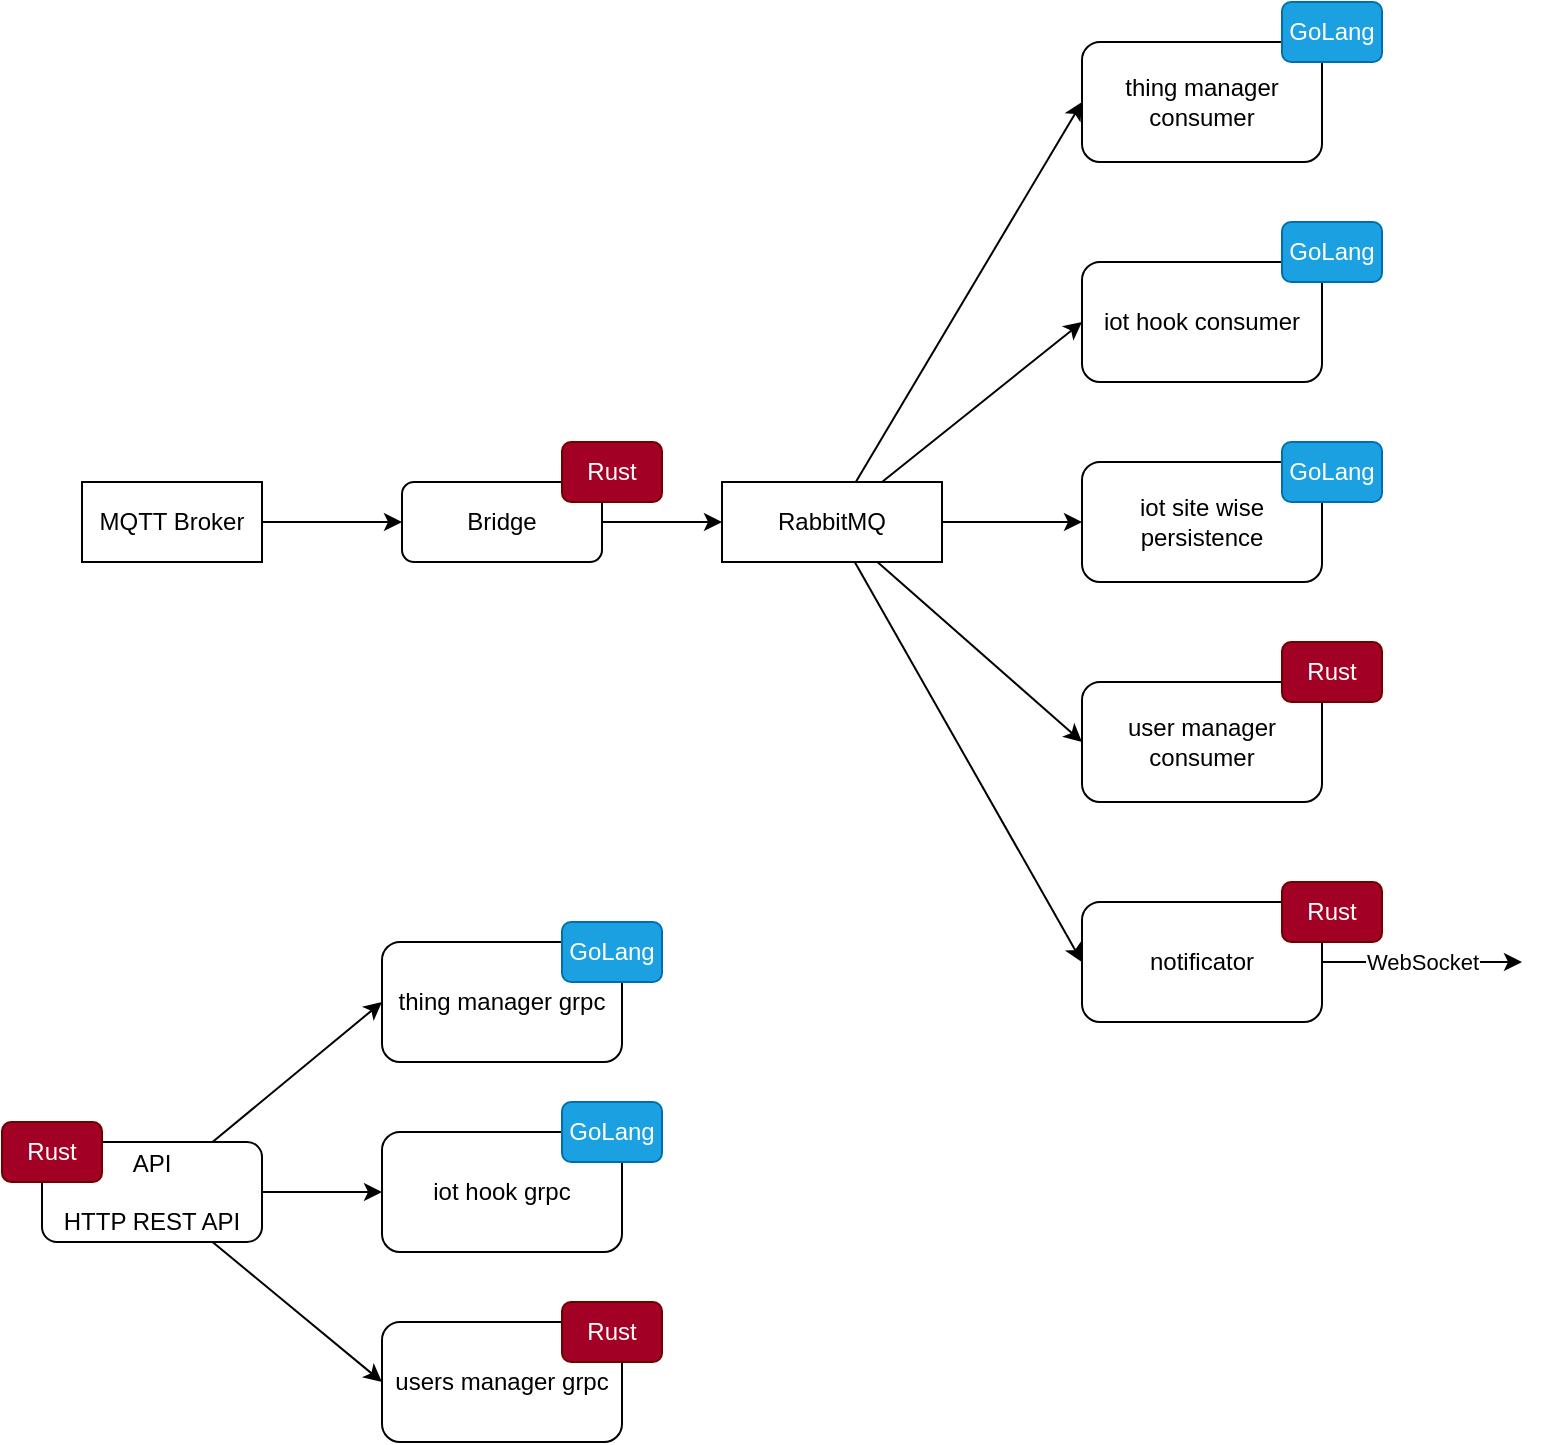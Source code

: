 <mxfile>
    <diagram id="7XnDflL5jBeqPy--ubXq" name="Page-1">
        <mxGraphModel dx="2032" dy="1706" grid="1" gridSize="10" guides="1" tooltips="1" connect="1" arrows="1" fold="1" page="1" pageScale="1" pageWidth="850" pageHeight="1100" math="0" shadow="0">
            <root>
                <mxCell id="0"/>
                <mxCell id="1" parent="0"/>
                <mxCell id="9" style="edgeStyle=none;html=1;entryX=0;entryY=0.5;entryDx=0;entryDy=0;" parent="1" source="2" target="8" edge="1">
                    <mxGeometry relative="1" as="geometry"/>
                </mxCell>
                <mxCell id="11" style="edgeStyle=none;html=1;entryX=0;entryY=0.5;entryDx=0;entryDy=0;" parent="1" source="2" target="10" edge="1">
                    <mxGeometry relative="1" as="geometry"/>
                </mxCell>
                <mxCell id="13" style="edgeStyle=none;html=1;entryX=0;entryY=0.5;entryDx=0;entryDy=0;" parent="1" source="2" target="12" edge="1">
                    <mxGeometry relative="1" as="geometry"/>
                </mxCell>
                <mxCell id="2" value="API&lt;br&gt;&lt;br&gt;HTTP REST API" style="rounded=1;whiteSpace=wrap;html=1;" parent="1" vertex="1">
                    <mxGeometry x="80" y="420" width="110" height="50" as="geometry"/>
                </mxCell>
                <mxCell id="7" style="edgeStyle=none;html=1;entryX=0;entryY=0.5;entryDx=0;entryDy=0;" parent="1" source="3" target="6" edge="1">
                    <mxGeometry relative="1" as="geometry"/>
                </mxCell>
                <mxCell id="3" value="Bridge" style="rounded=1;whiteSpace=wrap;html=1;" parent="1" vertex="1">
                    <mxGeometry x="260" y="90" width="100" height="40" as="geometry"/>
                </mxCell>
                <mxCell id="5" style="edgeStyle=none;html=1;entryX=0;entryY=0.5;entryDx=0;entryDy=0;" parent="1" source="4" target="3" edge="1">
                    <mxGeometry relative="1" as="geometry"/>
                </mxCell>
                <mxCell id="4" value="MQTT Broker" style="rounded=0;whiteSpace=wrap;html=1;" parent="1" vertex="1">
                    <mxGeometry x="100" y="90" width="90" height="40" as="geometry"/>
                </mxCell>
                <mxCell id="15" style="edgeStyle=none;html=1;entryX=0;entryY=0.5;entryDx=0;entryDy=0;" parent="1" source="6" target="14" edge="1">
                    <mxGeometry relative="1" as="geometry"/>
                </mxCell>
                <mxCell id="17" style="edgeStyle=none;html=1;entryX=0;entryY=0.5;entryDx=0;entryDy=0;" parent="1" source="6" target="16" edge="1">
                    <mxGeometry relative="1" as="geometry"/>
                </mxCell>
                <mxCell id="19" style="edgeStyle=none;html=1;entryX=0;entryY=0.5;entryDx=0;entryDy=0;" parent="1" source="6" target="18" edge="1">
                    <mxGeometry relative="1" as="geometry"/>
                </mxCell>
                <mxCell id="21" style="edgeStyle=none;html=1;entryX=0;entryY=0.5;entryDx=0;entryDy=0;" parent="1" source="6" target="20" edge="1">
                    <mxGeometry relative="1" as="geometry">
                        <mxPoint x="600" y="280" as="targetPoint"/>
                    </mxGeometry>
                </mxCell>
                <mxCell id="24" style="edgeStyle=none;html=1;entryX=0;entryY=0.5;entryDx=0;entryDy=0;" parent="1" source="6" target="23" edge="1">
                    <mxGeometry relative="1" as="geometry"/>
                </mxCell>
                <mxCell id="6" value="RabbitMQ" style="rounded=0;whiteSpace=wrap;html=1;" parent="1" vertex="1">
                    <mxGeometry x="420" y="90" width="110" height="40" as="geometry"/>
                </mxCell>
                <mxCell id="8" value="thing manager grpc" style="rounded=1;whiteSpace=wrap;html=1;" parent="1" vertex="1">
                    <mxGeometry x="250" y="320" width="120" height="60" as="geometry"/>
                </mxCell>
                <mxCell id="10" value="iot hook grpc" style="rounded=1;whiteSpace=wrap;html=1;" parent="1" vertex="1">
                    <mxGeometry x="250" y="415" width="120" height="60" as="geometry"/>
                </mxCell>
                <mxCell id="12" value="users manager grpc" style="rounded=1;whiteSpace=wrap;html=1;" parent="1" vertex="1">
                    <mxGeometry x="250" y="510" width="120" height="60" as="geometry"/>
                </mxCell>
                <mxCell id="14" value="thing manager consumer" style="rounded=1;whiteSpace=wrap;html=1;" parent="1" vertex="1">
                    <mxGeometry x="600" y="-130" width="120" height="60" as="geometry"/>
                </mxCell>
                <mxCell id="16" value="iot hook consumer" style="rounded=1;whiteSpace=wrap;html=1;" parent="1" vertex="1">
                    <mxGeometry x="600" y="-20" width="120" height="60" as="geometry"/>
                </mxCell>
                <mxCell id="18" value="user manager consumer" style="rounded=1;whiteSpace=wrap;html=1;" parent="1" vertex="1">
                    <mxGeometry x="600" y="190" width="120" height="60" as="geometry"/>
                </mxCell>
                <mxCell id="22" value="WebSocket" style="edgeStyle=none;html=1;exitX=1;exitY=0.5;exitDx=0;exitDy=0;" parent="1" source="20" edge="1">
                    <mxGeometry relative="1" as="geometry">
                        <mxPoint x="820" y="330" as="targetPoint"/>
                        <mxPoint x="720" y="280" as="sourcePoint"/>
                    </mxGeometry>
                </mxCell>
                <mxCell id="20" value="notificator" style="rounded=1;whiteSpace=wrap;html=1;" parent="1" vertex="1">
                    <mxGeometry x="600" y="300" width="120" height="60" as="geometry"/>
                </mxCell>
                <mxCell id="23" value="iot site wise persistence" style="rounded=1;whiteSpace=wrap;html=1;" parent="1" vertex="1">
                    <mxGeometry x="600" y="80" width="120" height="60" as="geometry"/>
                </mxCell>
                <mxCell id="25" value="GoLang" style="rounded=1;whiteSpace=wrap;html=1;fillColor=#1ba1e2;fontColor=#ffffff;strokeColor=#006EAF;" vertex="1" parent="1">
                    <mxGeometry x="340" y="310" width="50" height="30" as="geometry"/>
                </mxCell>
                <mxCell id="26" value="GoLang" style="rounded=1;whiteSpace=wrap;html=1;fillColor=#1ba1e2;fontColor=#ffffff;strokeColor=#006EAF;" vertex="1" parent="1">
                    <mxGeometry x="340" y="400" width="50" height="30" as="geometry"/>
                </mxCell>
                <mxCell id="27" value="Rust" style="rounded=1;whiteSpace=wrap;html=1;fillColor=#a20025;fontColor=#ffffff;strokeColor=#6F0000;" vertex="1" parent="1">
                    <mxGeometry x="340" y="500" width="50" height="30" as="geometry"/>
                </mxCell>
                <mxCell id="28" value="Rust" style="rounded=1;whiteSpace=wrap;html=1;fillColor=#a20025;fontColor=#ffffff;strokeColor=#6F0000;" vertex="1" parent="1">
                    <mxGeometry x="60" y="410" width="50" height="30" as="geometry"/>
                </mxCell>
                <mxCell id="29" value="Rust" style="rounded=1;whiteSpace=wrap;html=1;fillColor=#a20025;fontColor=#ffffff;strokeColor=#6F0000;" vertex="1" parent="1">
                    <mxGeometry x="700" y="290" width="50" height="30" as="geometry"/>
                </mxCell>
                <mxCell id="30" value="Rust" style="rounded=1;whiteSpace=wrap;html=1;fillColor=#a20025;fontColor=#ffffff;strokeColor=#6F0000;" vertex="1" parent="1">
                    <mxGeometry x="700" y="170" width="50" height="30" as="geometry"/>
                </mxCell>
                <mxCell id="31" value="GoLang" style="rounded=1;whiteSpace=wrap;html=1;fillColor=#1ba1e2;fontColor=#ffffff;strokeColor=#006EAF;" vertex="1" parent="1">
                    <mxGeometry x="700" y="70" width="50" height="30" as="geometry"/>
                </mxCell>
                <mxCell id="32" value="GoLang" style="rounded=1;whiteSpace=wrap;html=1;fillColor=#1ba1e2;fontColor=#ffffff;strokeColor=#006EAF;" vertex="1" parent="1">
                    <mxGeometry x="700" y="-40" width="50" height="30" as="geometry"/>
                </mxCell>
                <mxCell id="33" value="GoLang" style="rounded=1;whiteSpace=wrap;html=1;fillColor=#1ba1e2;fontColor=#ffffff;strokeColor=#006EAF;" vertex="1" parent="1">
                    <mxGeometry x="700" y="-150" width="50" height="30" as="geometry"/>
                </mxCell>
                <mxCell id="34" value="Rust" style="rounded=1;whiteSpace=wrap;html=1;fillColor=#a20025;fontColor=#ffffff;strokeColor=#6F0000;" vertex="1" parent="1">
                    <mxGeometry x="340" y="70" width="50" height="30" as="geometry"/>
                </mxCell>
            </root>
        </mxGraphModel>
    </diagram>
</mxfile>